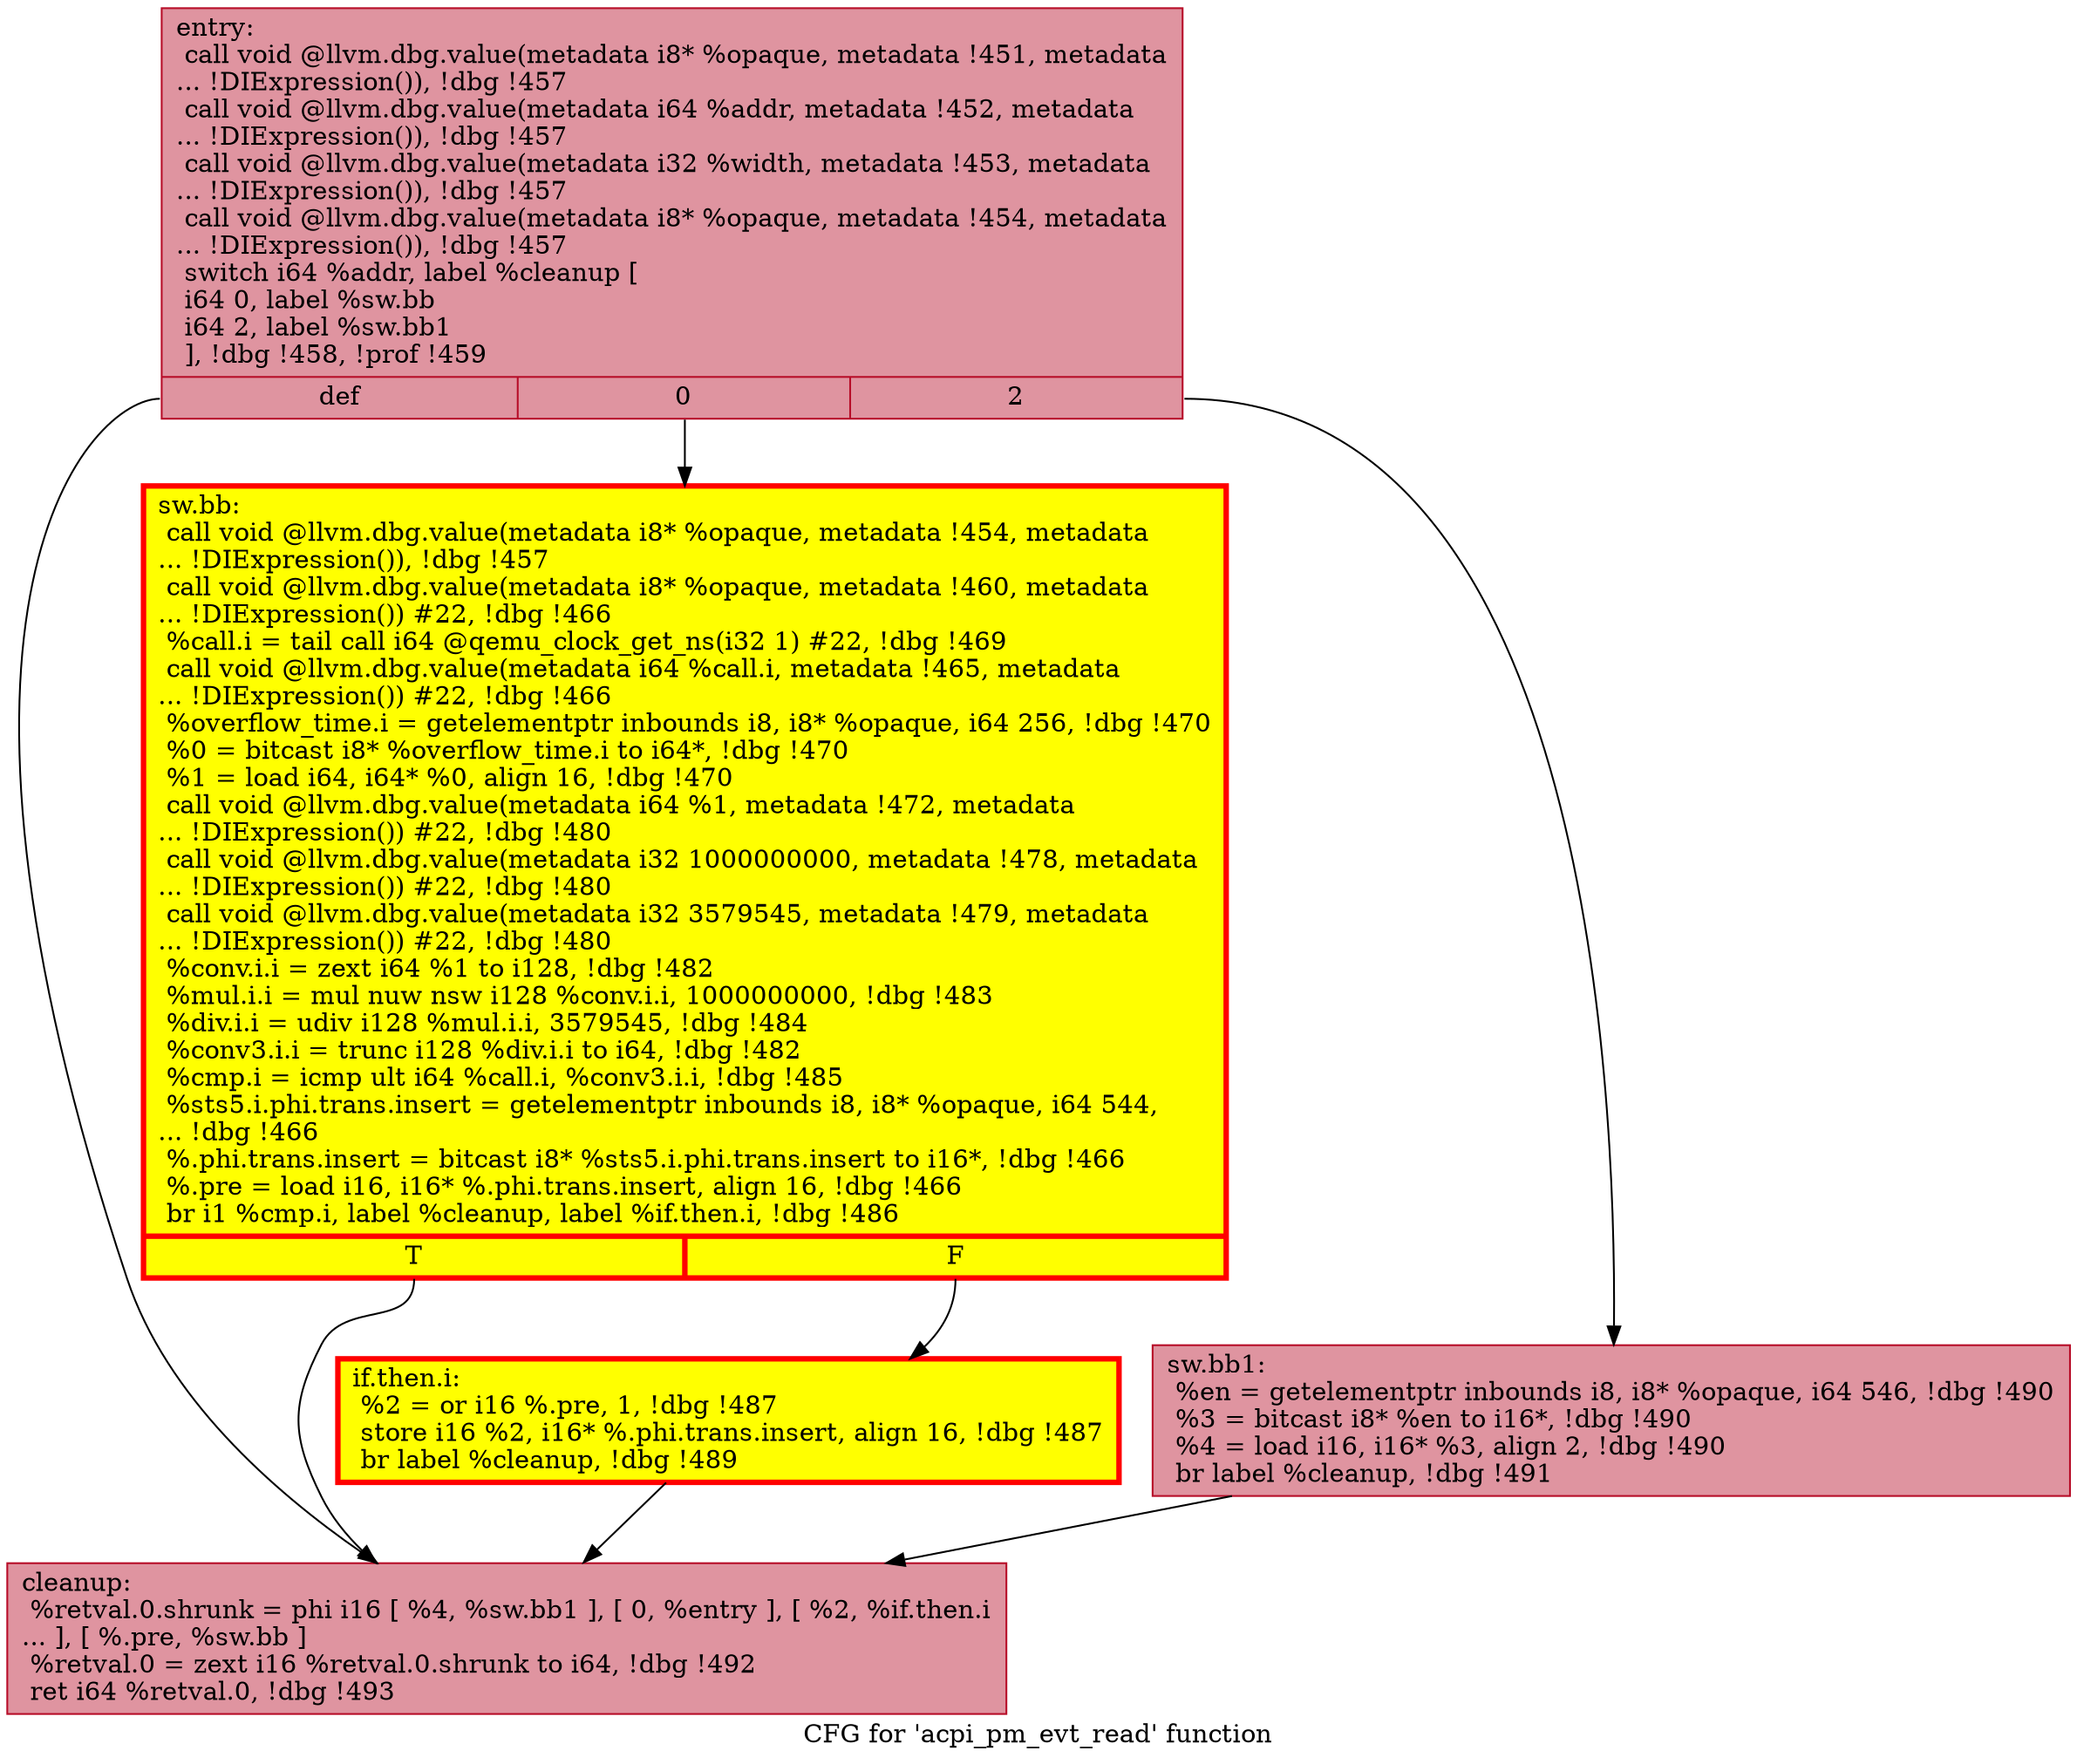 digraph "CFG for 'acpi_pm_evt_read' function" {
	label="CFG for 'acpi_pm_evt_read' function";

	Node0x561dc77e0d50 [shape=record,color="#b70d28ff", style=filled, fillcolor="#b70d2870",label="{entry:\l  call void @llvm.dbg.value(metadata i8* %opaque, metadata !451, metadata\l... !DIExpression()), !dbg !457\l  call void @llvm.dbg.value(metadata i64 %addr, metadata !452, metadata\l... !DIExpression()), !dbg !457\l  call void @llvm.dbg.value(metadata i32 %width, metadata !453, metadata\l... !DIExpression()), !dbg !457\l  call void @llvm.dbg.value(metadata i8* %opaque, metadata !454, metadata\l... !DIExpression()), !dbg !457\l  switch i64 %addr, label %cleanup [\l    i64 0, label %sw.bb\l    i64 2, label %sw.bb1\l  ], !dbg !458, !prof !459\l|{<s0>def|<s1>0|<s2>2}}"];
	Node0x561dc77e0d50:s0 -> Node0x561dc78af370;
	Node0x561dc77e0d50:s1 -> Node0x561dc78aed00;
	Node0x561dc77e0d50:s2 -> Node0x561dc78af480;
	Node0x561dc78aed00 [shape=record,penwidth=3.0, style="filled", color="red", fillcolor="yellow",label="{sw.bb:                                            \l  call void @llvm.dbg.value(metadata i8* %opaque, metadata !454, metadata\l... !DIExpression()), !dbg !457\l  call void @llvm.dbg.value(metadata i8* %opaque, metadata !460, metadata\l... !DIExpression()) #22, !dbg !466\l  %call.i = tail call i64 @qemu_clock_get_ns(i32 1) #22, !dbg !469\l  call void @llvm.dbg.value(metadata i64 %call.i, metadata !465, metadata\l... !DIExpression()) #22, !dbg !466\l  %overflow_time.i = getelementptr inbounds i8, i8* %opaque, i64 256, !dbg !470\l  %0 = bitcast i8* %overflow_time.i to i64*, !dbg !470\l  %1 = load i64, i64* %0, align 16, !dbg !470\l  call void @llvm.dbg.value(metadata i64 %1, metadata !472, metadata\l... !DIExpression()) #22, !dbg !480\l  call void @llvm.dbg.value(metadata i32 1000000000, metadata !478, metadata\l... !DIExpression()) #22, !dbg !480\l  call void @llvm.dbg.value(metadata i32 3579545, metadata !479, metadata\l... !DIExpression()) #22, !dbg !480\l  %conv.i.i = zext i64 %1 to i128, !dbg !482\l  %mul.i.i = mul nuw nsw i128 %conv.i.i, 1000000000, !dbg !483\l  %div.i.i = udiv i128 %mul.i.i, 3579545, !dbg !484\l  %conv3.i.i = trunc i128 %div.i.i to i64, !dbg !482\l  %cmp.i = icmp ult i64 %call.i, %conv3.i.i, !dbg !485\l  %sts5.i.phi.trans.insert = getelementptr inbounds i8, i8* %opaque, i64 544,\l... !dbg !466\l  %.phi.trans.insert = bitcast i8* %sts5.i.phi.trans.insert to i16*, !dbg !466\l  %.pre = load i16, i16* %.phi.trans.insert, align 16, !dbg !466\l  br i1 %cmp.i, label %cleanup, label %if.then.i, !dbg !486\l|{<s0>T|<s1>F}}"];
	Node0x561dc78aed00:s0 -> Node0x561dc78af370;
	Node0x561dc78aed00:s1 -> Node0x561dc781ef00;
	Node0x561dc781ef00 [shape=record,penwidth=3.0, style="filled", color="red", fillcolor="yellow",label="{if.then.i:                                        \l  %2 = or i16 %.pre, 1, !dbg !487\l  store i16 %2, i16* %.phi.trans.insert, align 16, !dbg !487\l  br label %cleanup, !dbg !489\l}"];
	Node0x561dc781ef00 -> Node0x561dc78af370;
	Node0x561dc78af480 [shape=record,color="#b70d28ff", style=filled, fillcolor="#b70d2870",label="{sw.bb1:                                           \l  %en = getelementptr inbounds i8, i8* %opaque, i64 546, !dbg !490\l  %3 = bitcast i8* %en to i16*, !dbg !490\l  %4 = load i16, i16* %3, align 2, !dbg !490\l  br label %cleanup, !dbg !491\l}"];
	Node0x561dc78af480 -> Node0x561dc78af370;
	Node0x561dc78af370 [shape=record,color="#b70d28ff", style=filled, fillcolor="#b70d2870",label="{cleanup:                                          \l  %retval.0.shrunk = phi i16 [ %4, %sw.bb1 ], [ 0, %entry ], [ %2, %if.then.i\l... ], [ %.pre, %sw.bb ]\l  %retval.0 = zext i16 %retval.0.shrunk to i64, !dbg !492\l  ret i64 %retval.0, !dbg !493\l}"];
}
